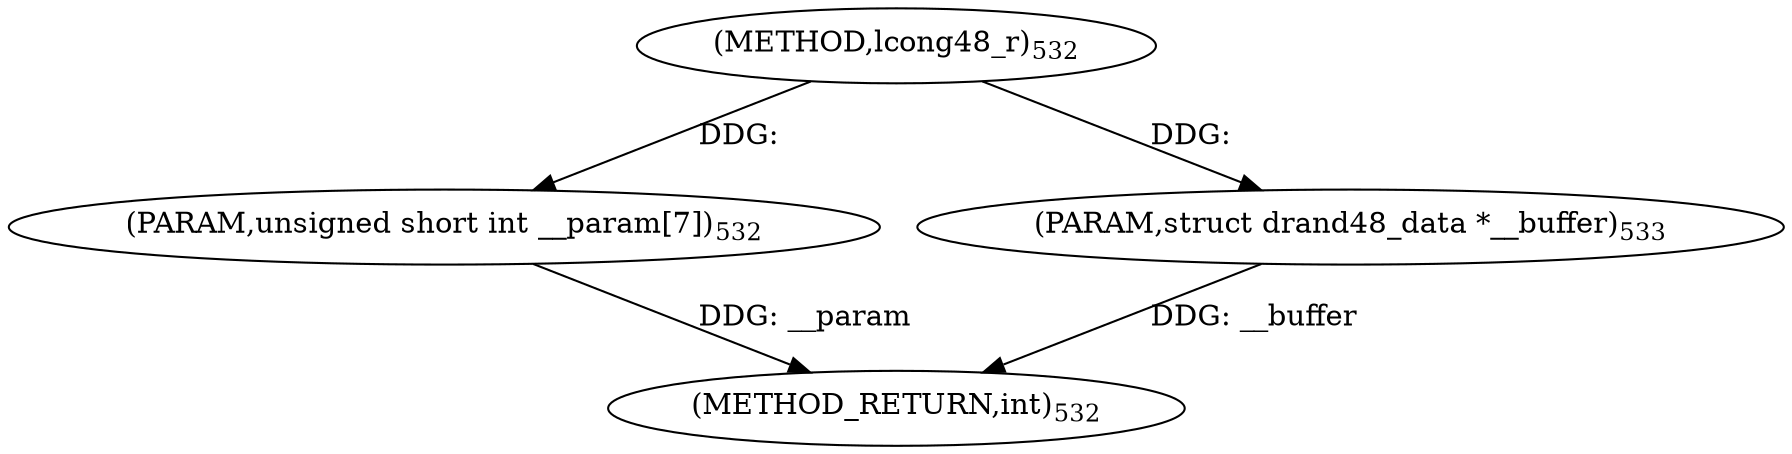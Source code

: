 digraph "lcong48_r" {  
"33314" [label = <(METHOD,lcong48_r)<SUB>532</SUB>> ]
"33317" [label = <(METHOD_RETURN,int)<SUB>532</SUB>> ]
"33315" [label = <(PARAM,unsigned short int __param[7])<SUB>532</SUB>> ]
"33316" [label = <(PARAM,struct drand48_data *__buffer)<SUB>533</SUB>> ]
  "33315" -> "33317"  [ label = "DDG: __param"] 
  "33316" -> "33317"  [ label = "DDG: __buffer"] 
  "33314" -> "33315"  [ label = "DDG: "] 
  "33314" -> "33316"  [ label = "DDG: "] 
}
